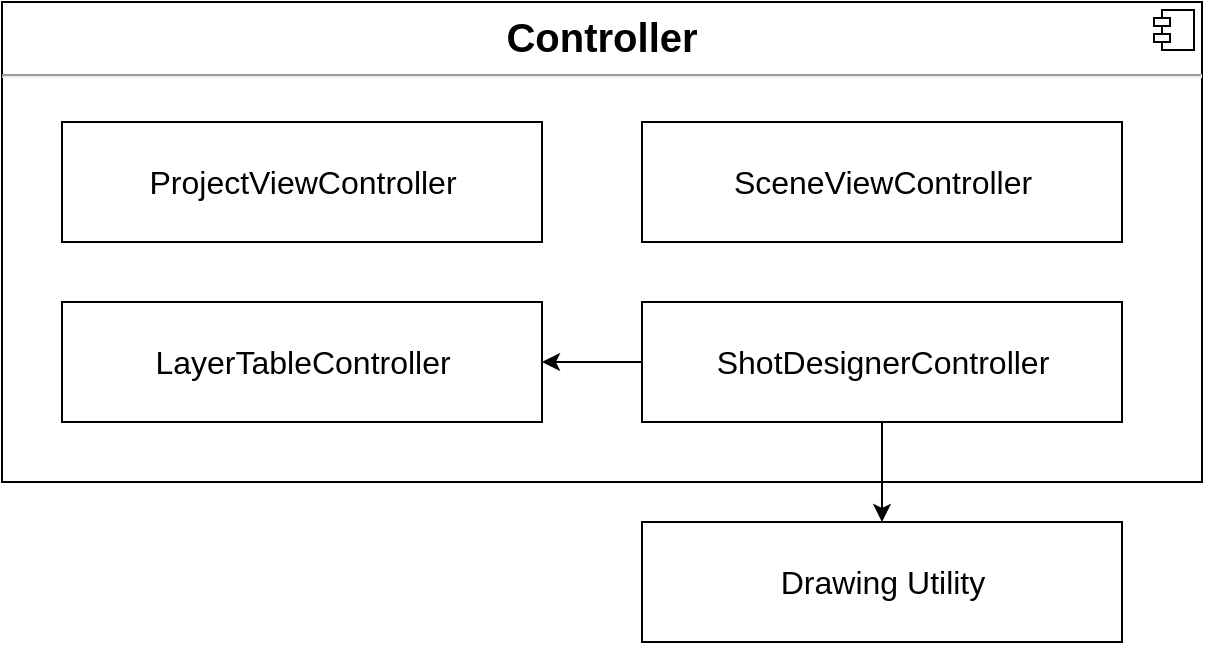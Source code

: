 <mxfile version="14.5.1" type="device"><diagram id="fhBqnHq1IshxXnvw0Y61" name="Class Diagram"><mxGraphModel dx="850" dy="1659" grid="1" gridSize="10" guides="1" tooltips="1" connect="1" arrows="1" fold="1" page="1" pageScale="1" pageWidth="850" pageHeight="1100" math="0" shadow="0"><root><mxCell id="0"/><mxCell id="1" parent="0"/><mxCell id="DaHeIRnf_k36PP9J369p-10" value="&lt;p style=&quot;margin: 0px ; margin-top: 6px ; text-align: center&quot;&gt;&lt;b&gt;&lt;font style=&quot;font-size: 20px&quot;&gt;Controller&lt;/font&gt;&lt;/b&gt;&lt;/p&gt;&lt;hr&gt;&lt;p style=&quot;margin: 0px ; margin-left: 8px&quot;&gt;&lt;br&gt;&lt;/p&gt;" style="align=left;overflow=fill;html=1;dropTarget=0;" parent="1" vertex="1"><mxGeometry x="100" y="-740" width="600" height="240" as="geometry"/></mxCell><mxCell id="DaHeIRnf_k36PP9J369p-11" value="" style="shape=component;jettyWidth=8;jettyHeight=4;" parent="DaHeIRnf_k36PP9J369p-10" vertex="1"><mxGeometry x="1" width="20" height="20" relative="1" as="geometry"><mxPoint x="-24" y="4" as="offset"/></mxGeometry></mxCell><mxCell id="DaHeIRnf_k36PP9J369p-32" value="&lt;font style=&quot;font-size: 16px&quot;&gt;SceneViewController&lt;/font&gt;" style="html=1;" parent="1" vertex="1"><mxGeometry x="420" y="-680" width="240" height="60" as="geometry"/></mxCell><mxCell id="DaHeIRnf_k36PP9J369p-33" value="&lt;font style=&quot;font-size: 16px&quot;&gt;ProjectViewController&lt;/font&gt;" style="html=1;" parent="1" vertex="1"><mxGeometry x="130" y="-680" width="240" height="60" as="geometry"/></mxCell><mxCell id="DaHeIRnf_k36PP9J369p-34" value="&lt;font style=&quot;font-size: 16px&quot;&gt;LayerTableController&lt;/font&gt;" style="html=1;" parent="1" vertex="1"><mxGeometry x="130" y="-590" width="240" height="60" as="geometry"/></mxCell><mxCell id="oyRTp4YopW5GRf-71xf3-2" style="edgeStyle=orthogonalEdgeStyle;rounded=0;orthogonalLoop=1;jettySize=auto;html=1;exitX=0.5;exitY=1;exitDx=0;exitDy=0;entryX=0.5;entryY=0;entryDx=0;entryDy=0;" parent="1" source="VobkAnSEv0TFKKj6r9Rz-1" target="oyRTp4YopW5GRf-71xf3-1" edge="1"><mxGeometry relative="1" as="geometry"/></mxCell><mxCell id="Q-N0bLRCv0hjEULM1OgH-1" style="edgeStyle=orthogonalEdgeStyle;rounded=0;orthogonalLoop=1;jettySize=auto;html=1;exitX=0;exitY=0.5;exitDx=0;exitDy=0;entryX=1;entryY=0.5;entryDx=0;entryDy=0;" edge="1" parent="1" source="VobkAnSEv0TFKKj6r9Rz-1" target="DaHeIRnf_k36PP9J369p-34"><mxGeometry relative="1" as="geometry"/></mxCell><mxCell id="VobkAnSEv0TFKKj6r9Rz-1" value="&lt;span style=&quot;font-size: 16px&quot;&gt;ShotDesignerController&lt;/span&gt;" style="html=1;" parent="1" vertex="1"><mxGeometry x="420" y="-590" width="240" height="60" as="geometry"/></mxCell><mxCell id="oyRTp4YopW5GRf-71xf3-1" value="&lt;span style=&quot;font-size: 16px&quot;&gt;Drawing Utility&lt;/span&gt;" style="html=1;" parent="1" vertex="1"><mxGeometry x="420" y="-480" width="240" height="60" as="geometry"/></mxCell></root></mxGraphModel></diagram></mxfile>